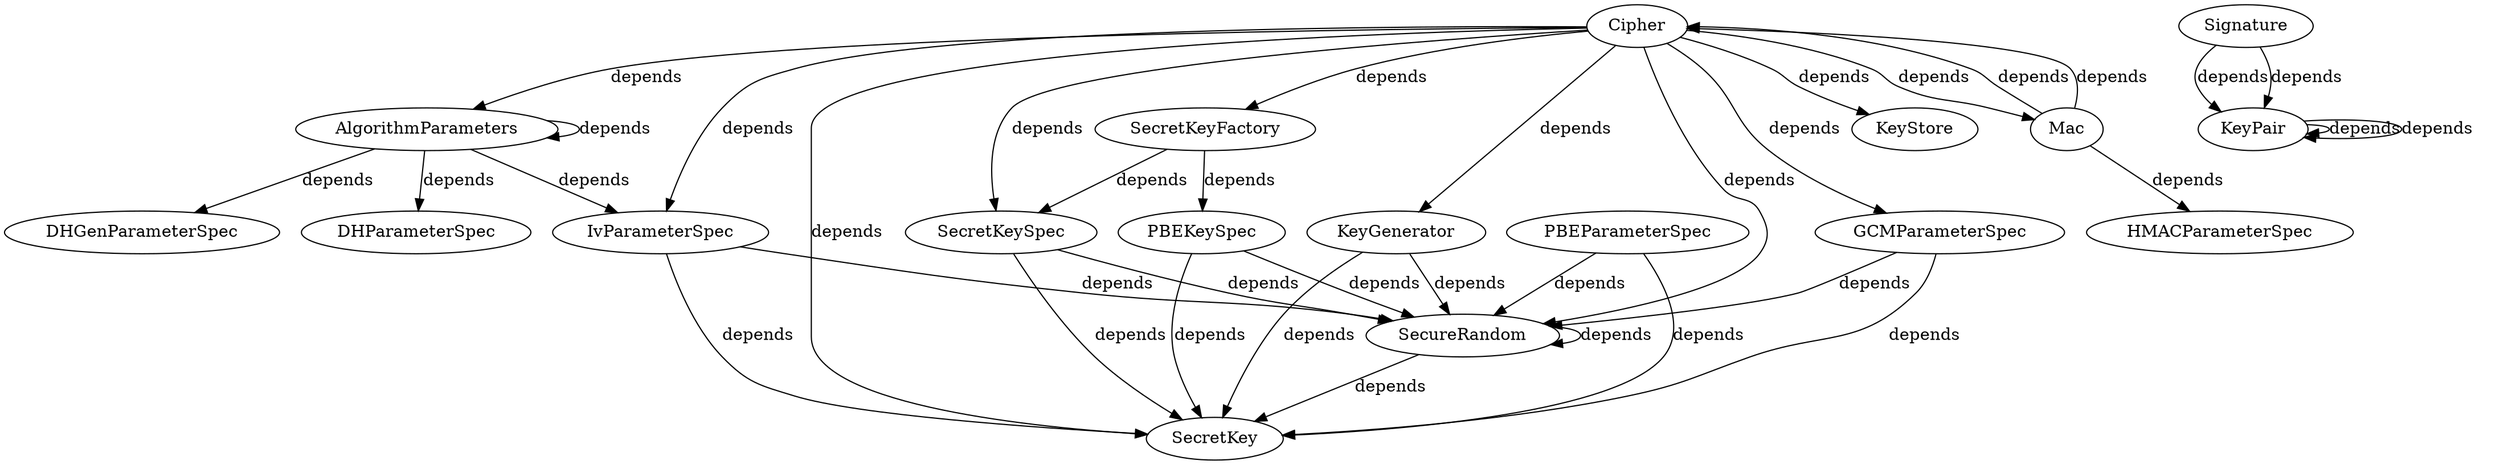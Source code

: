 digraph F {
AlgorithmParameters -> AlgorithmParameters [ label="depends"];
AlgorithmParameters -> IvParameterSpec [ label="depends"];
AlgorithmParameters -> DHGenParameterSpec [ label="depends"];
AlgorithmParameters -> DHParameterSpec [ label="depends"];
Cipher -> SecretKeySpec [ label="depends"];
Cipher -> KeyGenerator [ label="depends"];
Cipher -> KeyStore [ label="depends"];
Cipher -> SecretKeyFactory [ label="depends"];
Cipher -> SecretKey [ label="depends"];
Cipher -> SecureRandom [ label="depends"];
Cipher -> AlgorithmParameters [ label="depends"];
Cipher -> Mac [ label="depends"];
Cipher -> IvParameterSpec [ label="depends"];
Cipher -> GCMParameterSpec [ label="depends"];
GCMParameterSpec -> SecretKey [ label="depends"];
GCMParameterSpec -> SecureRandom [ label="depends"];
IvParameterSpec -> SecretKey [ label="depends"];
IvParameterSpec -> SecureRandom [ label="depends"];
KeyGenerator -> SecretKey [ label="depends"];
KeyGenerator -> SecureRandom [ label="depends"];
KeyPair -> KeyPair [ label="depends"];
KeyPair -> KeyPair [ label="depends"];
Mac -> Cipher [ label="depends"];
Mac -> Cipher [ label="depends"];
Mac -> HMACParameterSpec [ label="depends"];
PBEKeySpec -> SecretKey [ label="depends"];
PBEKeySpec -> SecureRandom [ label="depends"];
PBEParameterSpec -> SecretKey [ label="depends"];
PBEParameterSpec -> SecureRandom [ label="depends"];
SecretKeyFactory -> PBEKeySpec [ label="depends"];
SecretKeyFactory -> SecretKeySpec [ label="depends"];
SecretKeySpec -> SecretKey [ label="depends"];
SecretKeySpec -> SecureRandom [ label="depends"];
SecureRandom -> SecretKey [ label="depends"];
SecureRandom -> SecureRandom [ label="depends"];
Signature -> KeyPair [ label="depends"];
Signature -> KeyPair [ label="depends"];
}